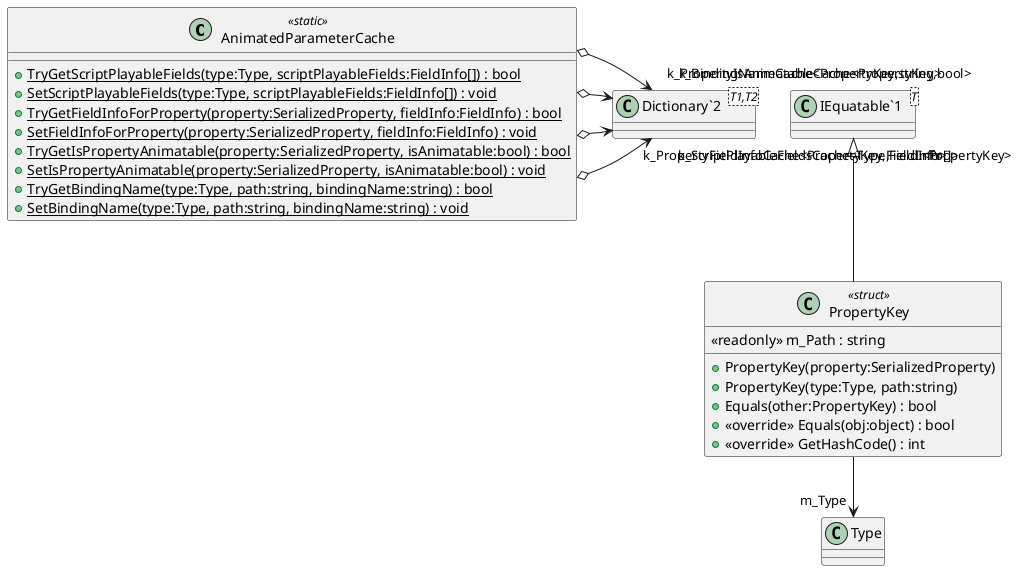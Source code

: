 @startuml
class AnimatedParameterCache <<static>> {
    + {static} TryGetScriptPlayableFields(type:Type, scriptPlayableFields:FieldInfo[]) : bool
    + {static} SetScriptPlayableFields(type:Type, scriptPlayableFields:FieldInfo[]) : void
    + {static} TryGetFieldInfoForProperty(property:SerializedProperty, fieldInfo:FieldInfo) : bool
    + {static} SetFieldInfoForProperty(property:SerializedProperty, fieldInfo:FieldInfo) : void
    + {static} TryGetIsPropertyAnimatable(property:SerializedProperty, isAnimatable:bool) : bool
    + {static} SetIsPropertyAnimatable(property:SerializedProperty, isAnimatable:bool) : void
    + {static} TryGetBindingName(type:Type, path:string, bindingName:string) : bool
    + {static} SetBindingName(type:Type, path:string, bindingName:string) : void
}
class PropertyKey <<struct>> {
    <<readonly>> m_Path : string
    + PropertyKey(property:SerializedProperty)
    + PropertyKey(type:Type, path:string)
    + Equals(other:PropertyKey) : bool
    + <<override>> Equals(obj:object) : bool
    + <<override>> GetHashCode() : int
}
class "Dictionary`2"<T1,T2> {
}
class "IEquatable`1"<T> {
}
AnimatedParameterCache o-> "k_ScriptPlayableFieldsCache<Type,FieldInfo[]>" "Dictionary`2"
AnimatedParameterCache o-> "k_PropertyFieldInfoCache<PropertyKey,FieldInfo>" "Dictionary`2"
AnimatedParameterCache o-> "k_PropertyIsAnimatableCache<PropertyKey,bool>" "Dictionary`2"
AnimatedParameterCache o-> "k_BindingNameCache<PropertyKey,string>" "Dictionary`2"
"IEquatable`1" "<PropertyKey>" <|-- PropertyKey
PropertyKey --> "m_Type" Type
@enduml
